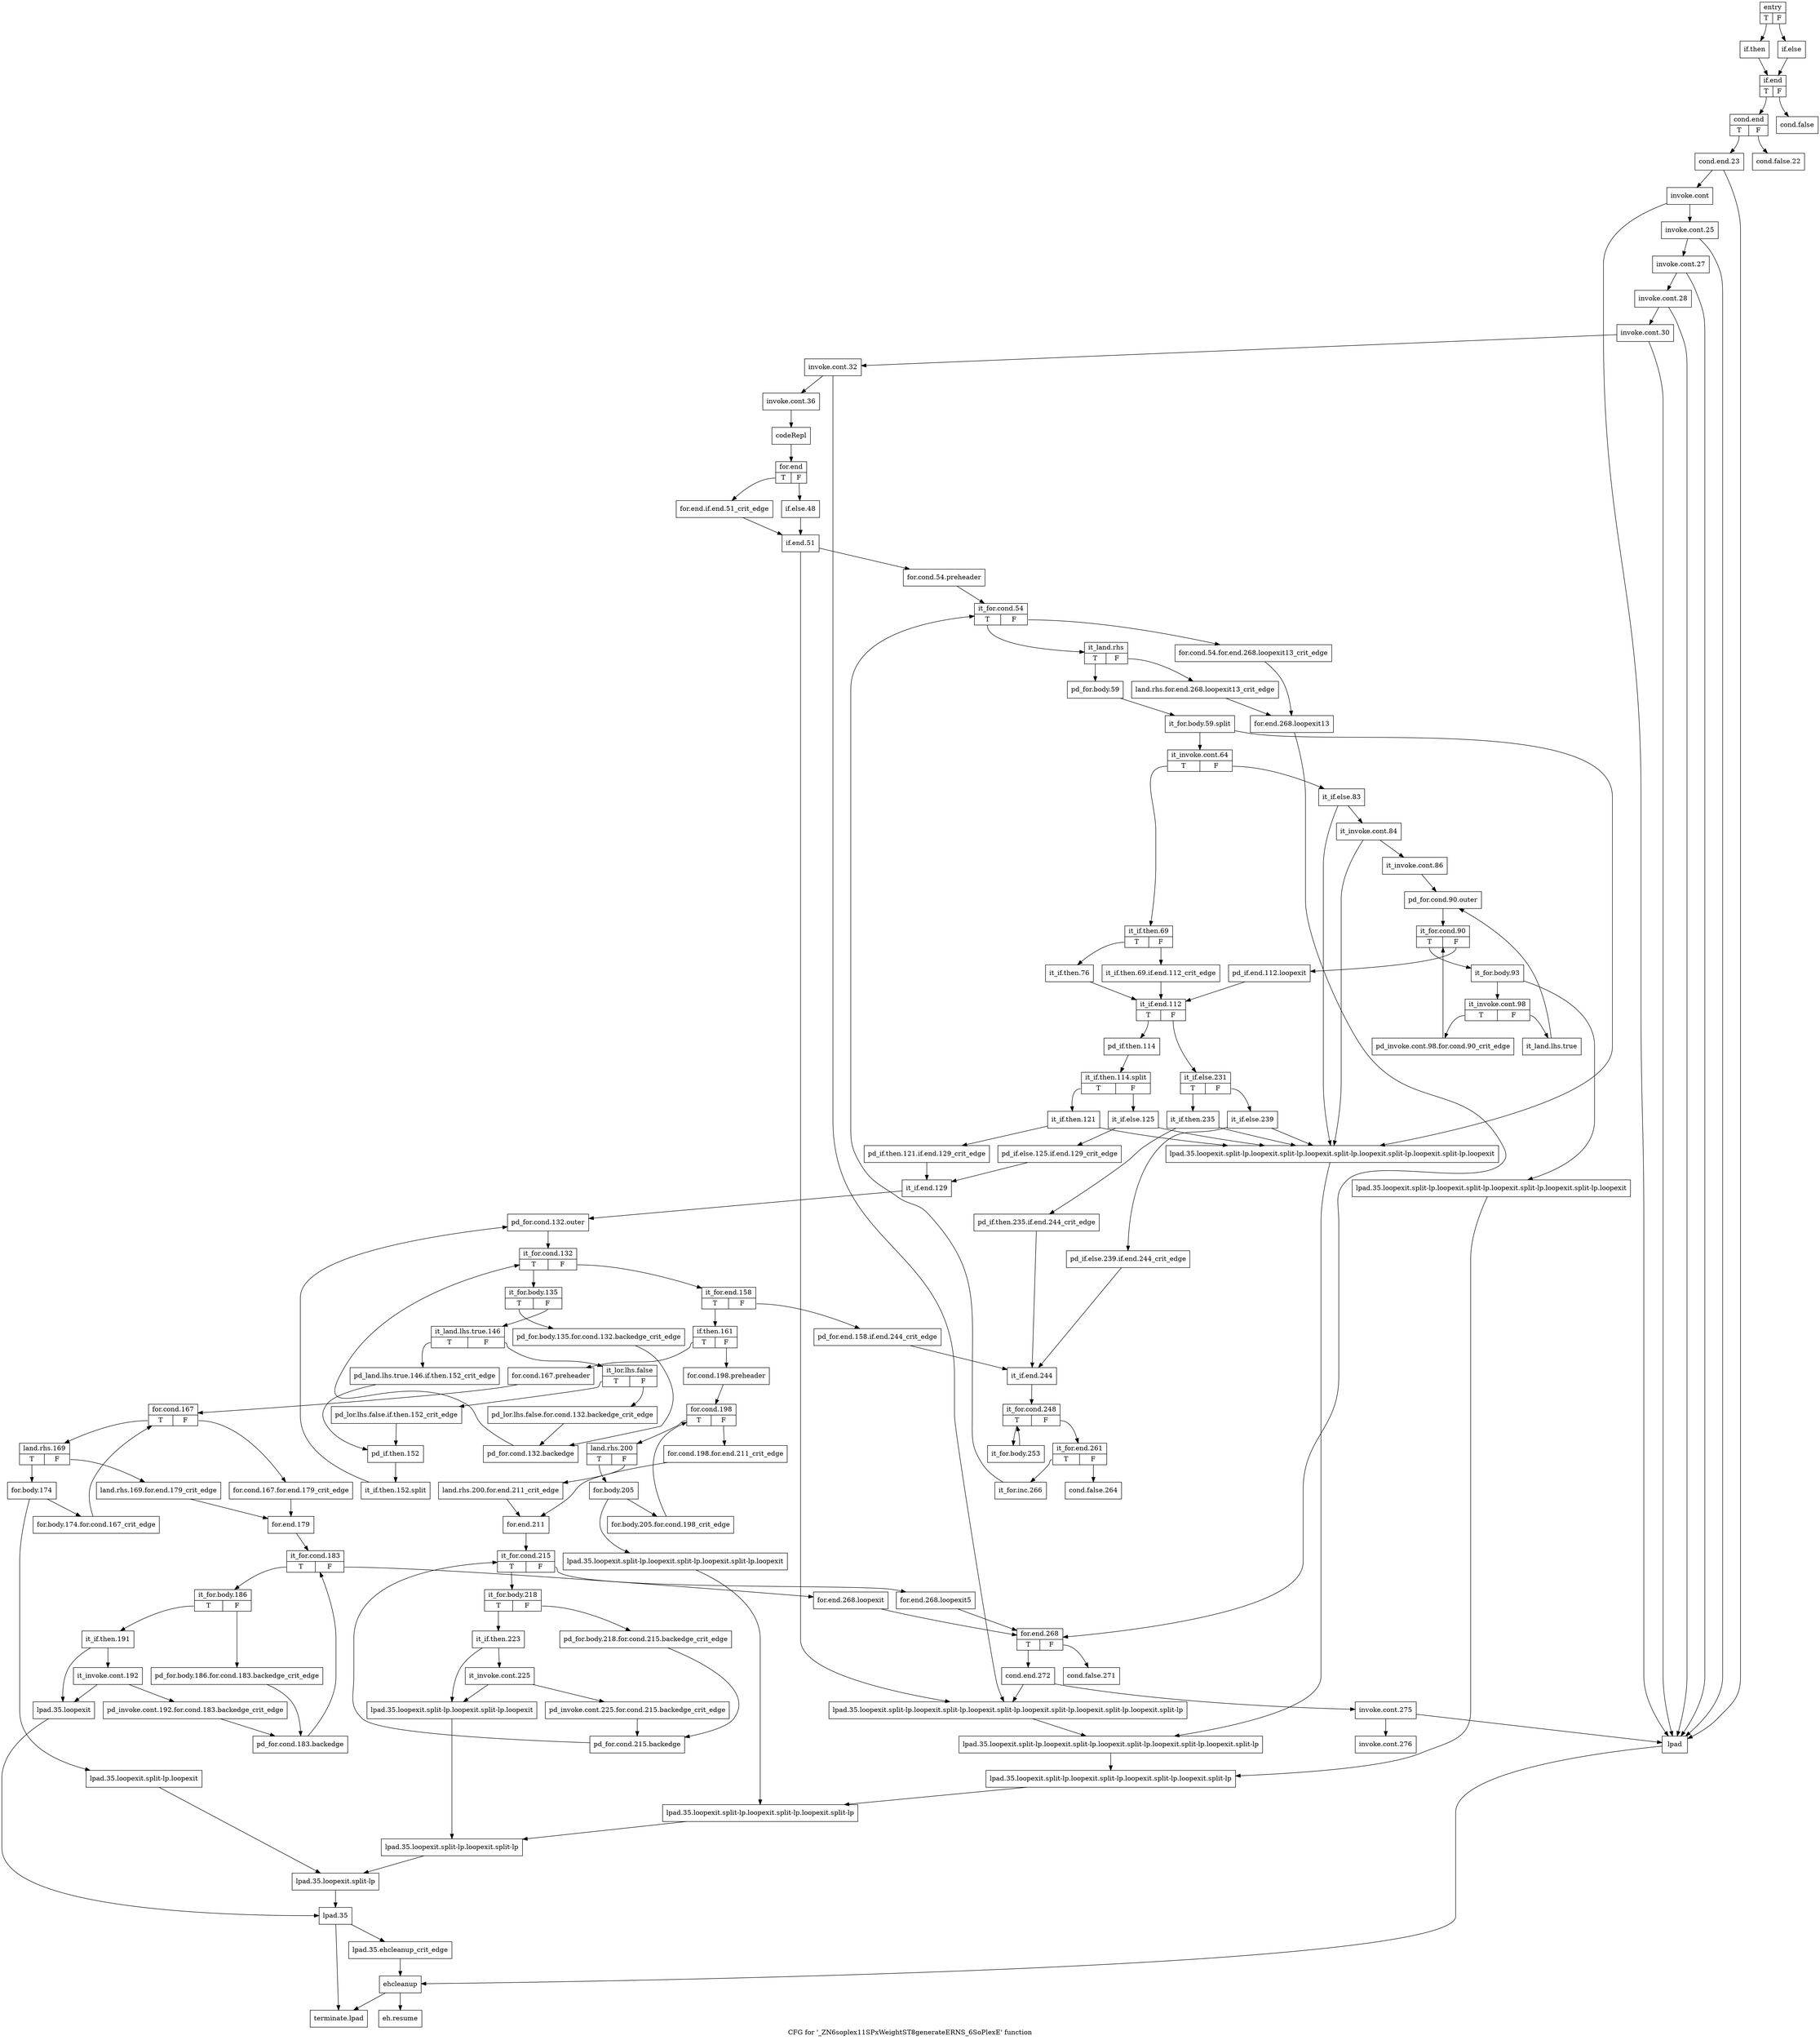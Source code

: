 digraph "CFG for '_ZN6soplex11SPxWeightST8generateERNS_6SoPlexE' function" {
	label="CFG for '_ZN6soplex11SPxWeightST8generateERNS_6SoPlexE' function";

	Node0x2abb990 [shape=record,label="{entry|{<s0>T|<s1>F}}"];
	Node0x2abb990:s0 -> Node0x2ac0320;
	Node0x2abb990:s1 -> Node0x2ac0370;
	Node0x2ac0320 [shape=record,label="{if.then}"];
	Node0x2ac0320 -> Node0x2ac03c0;
	Node0x2ac0370 [shape=record,label="{if.else}"];
	Node0x2ac0370 -> Node0x2ac03c0;
	Node0x2ac03c0 [shape=record,label="{if.end|{<s0>T|<s1>F}}"];
	Node0x2ac03c0:s0 -> Node0x2ac0460;
	Node0x2ac03c0:s1 -> Node0x2ac0410;
	Node0x2ac0410 [shape=record,label="{cond.false}"];
	Node0x2ac0460 [shape=record,label="{cond.end|{<s0>T|<s1>F}}"];
	Node0x2ac0460:s0 -> Node0x2ac0500;
	Node0x2ac0460:s1 -> Node0x2ac04b0;
	Node0x2ac04b0 [shape=record,label="{cond.false.22}"];
	Node0x2ac0500 [shape=record,label="{cond.end.23}"];
	Node0x2ac0500 -> Node0x2ac0550;
	Node0x2ac0500 -> Node0x2ac07d0;
	Node0x2ac0550 [shape=record,label="{invoke.cont}"];
	Node0x2ac0550 -> Node0x2ac05a0;
	Node0x2ac0550 -> Node0x2ac07d0;
	Node0x2ac05a0 [shape=record,label="{invoke.cont.25}"];
	Node0x2ac05a0 -> Node0x2ac05f0;
	Node0x2ac05a0 -> Node0x2ac07d0;
	Node0x2ac05f0 [shape=record,label="{invoke.cont.27}"];
	Node0x2ac05f0 -> Node0x2ac0640;
	Node0x2ac05f0 -> Node0x2ac07d0;
	Node0x2ac0640 [shape=record,label="{invoke.cont.28}"];
	Node0x2ac0640 -> Node0x2ac0690;
	Node0x2ac0640 -> Node0x2ac07d0;
	Node0x2ac0690 [shape=record,label="{invoke.cont.30}"];
	Node0x2ac0690 -> Node0x2ac06e0;
	Node0x2ac0690 -> Node0x2ac07d0;
	Node0x2ac06e0 [shape=record,label="{invoke.cont.32}"];
	Node0x2ac06e0 -> Node0x2ac0730;
	Node0x2ac06e0 -> Node0x2ac0a00;
	Node0x2ac0730 [shape=record,label="{invoke.cont.36}"];
	Node0x2ac0730 -> Node0x2ac0780;
	Node0x2ac0780 [shape=record,label="{codeRepl}"];
	Node0x2ac0780 -> Node0x2ac0c80;
	Node0x2ac07d0 [shape=record,label="{lpad}"];
	Node0x2ac07d0 -> Node0x2ac29e0;
	Node0x2ac0820 [shape=record,label="{lpad.35.loopexit}"];
	Node0x2ac0820 -> Node0x2ac0be0;
	Node0x2ac0870 [shape=record,label="{lpad.35.loopexit.split-lp.loopexit}"];
	Node0x2ac0870 -> Node0x2ac0b90;
	Node0x2ac08c0 [shape=record,label="{lpad.35.loopexit.split-lp.loopexit.split-lp.loopexit}"];
	Node0x2ac08c0 -> Node0x2ac0b40;
	Node0x2ac0910 [shape=record,label="{lpad.35.loopexit.split-lp.loopexit.split-lp.loopexit.split-lp.loopexit}"];
	Node0x2ac0910 -> Node0x2ac0af0;
	Node0x2ac0960 [shape=record,label="{lpad.35.loopexit.split-lp.loopexit.split-lp.loopexit.split-lp.loopexit.split-lp.loopexit}"];
	Node0x2ac0960 -> Node0x2ac0aa0;
	Node0x2ac09b0 [shape=record,label="{lpad.35.loopexit.split-lp.loopexit.split-lp.loopexit.split-lp.loopexit.split-lp.loopexit.split-lp.loopexit}"];
	Node0x2ac09b0 -> Node0x2ac0a50;
	Node0x2ac0a00 [shape=record,label="{lpad.35.loopexit.split-lp.loopexit.split-lp.loopexit.split-lp.loopexit.split-lp.loopexit.split-lp.loopexit.split-lp}"];
	Node0x2ac0a00 -> Node0x2ac0a50;
	Node0x2ac0a50 [shape=record,label="{lpad.35.loopexit.split-lp.loopexit.split-lp.loopexit.split-lp.loopexit.split-lp.loopexit.split-lp}"];
	Node0x2ac0a50 -> Node0x2ac0aa0;
	Node0x2ac0aa0 [shape=record,label="{lpad.35.loopexit.split-lp.loopexit.split-lp.loopexit.split-lp.loopexit.split-lp}"];
	Node0x2ac0aa0 -> Node0x2ac0af0;
	Node0x2ac0af0 [shape=record,label="{lpad.35.loopexit.split-lp.loopexit.split-lp.loopexit.split-lp}"];
	Node0x2ac0af0 -> Node0x2ac0b40;
	Node0x2ac0b40 [shape=record,label="{lpad.35.loopexit.split-lp.loopexit.split-lp}"];
	Node0x2ac0b40 -> Node0x2ac0b90;
	Node0x2ac0b90 [shape=record,label="{lpad.35.loopexit.split-lp}"];
	Node0x2ac0b90 -> Node0x2ac0be0;
	Node0x2ac0be0 [shape=record,label="{lpad.35}"];
	Node0x2ac0be0 -> Node0x2ac0c30;
	Node0x2ac0be0 -> Node0x2ac2a80;
	Node0x2ac0c30 [shape=record,label="{lpad.35.ehcleanup_crit_edge}"];
	Node0x2ac0c30 -> Node0x2ac29e0;
	Node0x2ac0c80 [shape=record,label="{for.end|{<s0>T|<s1>F}}"];
	Node0x2ac0c80:s0 -> Node0x2ac0cd0;
	Node0x2ac0c80:s1 -> Node0x2ac0d20;
	Node0x2ac0cd0 [shape=record,label="{for.end.if.end.51_crit_edge}"];
	Node0x2ac0cd0 -> Node0x2ac0d70;
	Node0x2ac0d20 [shape=record,label="{if.else.48}"];
	Node0x2ac0d20 -> Node0x2ac0d70;
	Node0x2ac0d70 [shape=record,label="{if.end.51}"];
	Node0x2ac0d70 -> Node0x2ac0dc0;
	Node0x2ac0d70 -> Node0x2ac0a00;
	Node0x2ac0dc0 [shape=record,label="{for.cond.54.preheader}"];
	Node0x2ac0dc0 -> Node0x2ac0e10;
	Node0x2ac0e10 [shape=record,label="{it_for.cond.54|{<s0>T|<s1>F}}"];
	Node0x2ac0e10:s0 -> Node0x2ac0eb0;
	Node0x2ac0e10:s1 -> Node0x2ac0e60;
	Node0x2ac0e60 [shape=record,label="{for.cond.54.for.end.268.loopexit13_crit_edge}"];
	Node0x2ac0e60 -> Node0x2ac2800;
	Node0x2ac0eb0 [shape=record,label="{it_land.rhs|{<s0>T|<s1>F}}"];
	Node0x2ac0eb0:s0 -> Node0x2ac0f50;
	Node0x2ac0eb0:s1 -> Node0x2ac0f00;
	Node0x2ac0f00 [shape=record,label="{land.rhs.for.end.268.loopexit13_crit_edge}"];
	Node0x2ac0f00 -> Node0x2ac2800;
	Node0x2ac0f50 [shape=record,label="{pd_for.body.59}"];
	Node0x2ac0f50 -> Node0x3434f80;
	Node0x3434f80 [shape=record,label="{it_for.body.59.split}"];
	Node0x3434f80 -> Node0x2ac0fa0;
	Node0x3434f80 -> Node0x2ac09b0;
	Node0x2ac0fa0 [shape=record,label="{it_invoke.cont.64|{<s0>T|<s1>F}}"];
	Node0x2ac0fa0:s0 -> Node0x2ac0ff0;
	Node0x2ac0fa0:s1 -> Node0x2ac10e0;
	Node0x2ac0ff0 [shape=record,label="{it_if.then.69|{<s0>T|<s1>F}}"];
	Node0x2ac0ff0:s0 -> Node0x2ac1090;
	Node0x2ac0ff0:s1 -> Node0x2ac1040;
	Node0x2ac1040 [shape=record,label="{it_if.then.69.if.end.112_crit_edge}"];
	Node0x2ac1040 -> Node0x2ac1400;
	Node0x2ac1090 [shape=record,label="{it_if.then.76}"];
	Node0x2ac1090 -> Node0x2ac1400;
	Node0x2ac10e0 [shape=record,label="{it_if.else.83}"];
	Node0x2ac10e0 -> Node0x2ac1130;
	Node0x2ac10e0 -> Node0x2ac09b0;
	Node0x2ac1130 [shape=record,label="{it_invoke.cont.84}"];
	Node0x2ac1130 -> Node0x2ac1180;
	Node0x2ac1130 -> Node0x2ac09b0;
	Node0x2ac1180 [shape=record,label="{it_invoke.cont.86}"];
	Node0x2ac1180 -> Node0x2ac11d0;
	Node0x2ac11d0 [shape=record,label="{pd_for.cond.90.outer}"];
	Node0x2ac11d0 -> Node0x2ac1220;
	Node0x2ac1220 [shape=record,label="{it_for.cond.90|{<s0>T|<s1>F}}"];
	Node0x2ac1220:s0 -> Node0x2ac1270;
	Node0x2ac1220:s1 -> Node0x2ac13b0;
	Node0x2ac1270 [shape=record,label="{it_for.body.93}"];
	Node0x2ac1270 -> Node0x2ac12c0;
	Node0x2ac1270 -> Node0x2ac0960;
	Node0x2ac12c0 [shape=record,label="{it_invoke.cont.98|{<s0>T|<s1>F}}"];
	Node0x2ac12c0:s0 -> Node0x2ac1310;
	Node0x2ac12c0:s1 -> Node0x2ac1360;
	Node0x2ac1310 [shape=record,label="{pd_invoke.cont.98.for.cond.90_crit_edge}"];
	Node0x2ac1310 -> Node0x2ac1220;
	Node0x2ac1360 [shape=record,label="{it_land.lhs.true}"];
	Node0x2ac1360 -> Node0x2ac11d0;
	Node0x2ac13b0 [shape=record,label="{pd_if.end.112.loopexit}"];
	Node0x2ac13b0 -> Node0x2ac1400;
	Node0x2ac1400 [shape=record,label="{it_if.end.112|{<s0>T|<s1>F}}"];
	Node0x2ac1400:s0 -> Node0x2ac1450;
	Node0x2ac1400:s1 -> Node0x2ac23f0;
	Node0x2ac1450 [shape=record,label="{pd_if.then.114}"];
	Node0x2ac1450 -> Node0x3434e50;
	Node0x3434e50 [shape=record,label="{it_if.then.114.split|{<s0>T|<s1>F}}"];
	Node0x3434e50:s0 -> Node0x2ac14a0;
	Node0x3434e50:s1 -> Node0x2ac1540;
	Node0x2ac14a0 [shape=record,label="{it_if.then.121}"];
	Node0x2ac14a0 -> Node0x2ac14f0;
	Node0x2ac14a0 -> Node0x2ac09b0;
	Node0x2ac14f0 [shape=record,label="{pd_if.then.121.if.end.129_crit_edge}"];
	Node0x2ac14f0 -> Node0x2ac15e0;
	Node0x2ac1540 [shape=record,label="{it_if.else.125}"];
	Node0x2ac1540 -> Node0x2ac1590;
	Node0x2ac1540 -> Node0x2ac09b0;
	Node0x2ac1590 [shape=record,label="{pd_if.else.125.if.end.129_crit_edge}"];
	Node0x2ac1590 -> Node0x2ac15e0;
	Node0x2ac15e0 [shape=record,label="{it_if.end.129}"];
	Node0x2ac15e0 -> Node0x2ac1630;
	Node0x2ac1630 [shape=record,label="{pd_for.cond.132.outer}"];
	Node0x2ac1630 -> Node0x2ac1680;
	Node0x2ac1680 [shape=record,label="{it_for.cond.132|{<s0>T|<s1>F}}"];
	Node0x2ac1680:s0 -> Node0x2ac16d0;
	Node0x2ac1680:s1 -> Node0x2ac19a0;
	Node0x2ac16d0 [shape=record,label="{it_for.body.135|{<s0>T|<s1>F}}"];
	Node0x2ac16d0:s0 -> Node0x2ac1720;
	Node0x2ac16d0:s1 -> Node0x2ac1770;
	Node0x2ac1720 [shape=record,label="{pd_for.body.135.for.cond.132.backedge_crit_edge}"];
	Node0x2ac1720 -> Node0x2ac1900;
	Node0x2ac1770 [shape=record,label="{it_land.lhs.true.146|{<s0>T|<s1>F}}"];
	Node0x2ac1770:s0 -> Node0x2ac17c0;
	Node0x2ac1770:s1 -> Node0x2ac1810;
	Node0x2ac17c0 [shape=record,label="{pd_land.lhs.true.146.if.then.152_crit_edge}"];
	Node0x2ac17c0 -> Node0x2ac1950;
	Node0x2ac1810 [shape=record,label="{it_lor.lhs.false|{<s0>T|<s1>F}}"];
	Node0x2ac1810:s0 -> Node0x2ac18b0;
	Node0x2ac1810:s1 -> Node0x2ac1860;
	Node0x2ac1860 [shape=record,label="{pd_lor.lhs.false.for.cond.132.backedge_crit_edge}"];
	Node0x2ac1860 -> Node0x2ac1900;
	Node0x2ac18b0 [shape=record,label="{pd_lor.lhs.false.if.then.152_crit_edge}"];
	Node0x2ac18b0 -> Node0x2ac1950;
	Node0x2ac1900 [shape=record,label="{pd_for.cond.132.backedge}"];
	Node0x2ac1900 -> Node0x2ac1680;
	Node0x2ac1950 [shape=record,label="{pd_if.then.152}"];
	Node0x2ac1950 -> Node0x3434ea0;
	Node0x3434ea0 [shape=record,label="{it_if.then.152.split}"];
	Node0x3434ea0 -> Node0x2ac1630;
	Node0x2ac19a0 [shape=record,label="{it_for.end.158|{<s0>T|<s1>F}}"];
	Node0x2ac19a0:s0 -> Node0x2ac1a40;
	Node0x2ac19a0:s1 -> Node0x2ac19f0;
	Node0x2ac19f0 [shape=record,label="{pd_for.end.158.if.end.244_crit_edge}"];
	Node0x2ac19f0 -> Node0x2ac2580;
	Node0x2ac1a40 [shape=record,label="{if.then.161|{<s0>T|<s1>F}}"];
	Node0x2ac1a40:s0 -> Node0x2ac1ae0;
	Node0x2ac1a40:s1 -> Node0x2ac1a90;
	Node0x2ac1a90 [shape=record,label="{for.cond.198.preheader}"];
	Node0x2ac1a90 -> Node0x2ac1f90;
	Node0x2ac1ae0 [shape=record,label="{for.cond.167.preheader}"];
	Node0x2ac1ae0 -> Node0x2ac1b30;
	Node0x2ac1b30 [shape=record,label="{for.cond.167|{<s0>T|<s1>F}}"];
	Node0x2ac1b30:s0 -> Node0x2ac1bd0;
	Node0x2ac1b30:s1 -> Node0x2ac1b80;
	Node0x2ac1b80 [shape=record,label="{for.cond.167.for.end.179_crit_edge}"];
	Node0x2ac1b80 -> Node0x2ac1d10;
	Node0x2ac1bd0 [shape=record,label="{land.rhs.169|{<s0>T|<s1>F}}"];
	Node0x2ac1bd0:s0 -> Node0x2ac1c70;
	Node0x2ac1bd0:s1 -> Node0x2ac1c20;
	Node0x2ac1c20 [shape=record,label="{land.rhs.169.for.end.179_crit_edge}"];
	Node0x2ac1c20 -> Node0x2ac1d10;
	Node0x2ac1c70 [shape=record,label="{for.body.174}"];
	Node0x2ac1c70 -> Node0x2ac1cc0;
	Node0x2ac1c70 -> Node0x2ac0870;
	Node0x2ac1cc0 [shape=record,label="{for.body.174.for.cond.167_crit_edge}"];
	Node0x2ac1cc0 -> Node0x2ac1b30;
	Node0x2ac1d10 [shape=record,label="{for.end.179}"];
	Node0x2ac1d10 -> Node0x2ac1d60;
	Node0x2ac1d60 [shape=record,label="{it_for.cond.183|{<s0>T|<s1>F}}"];
	Node0x2ac1d60:s0 -> Node0x2ac1db0;
	Node0x2ac1d60:s1 -> Node0x2ac2760;
	Node0x2ac1db0 [shape=record,label="{it_for.body.186|{<s0>T|<s1>F}}"];
	Node0x2ac1db0:s0 -> Node0x2ac1e50;
	Node0x2ac1db0:s1 -> Node0x2ac1e00;
	Node0x2ac1e00 [shape=record,label="{pd_for.body.186.for.cond.183.backedge_crit_edge}"];
	Node0x2ac1e00 -> Node0x2ac1f40;
	Node0x2ac1e50 [shape=record,label="{it_if.then.191}"];
	Node0x2ac1e50 -> Node0x2ac1ea0;
	Node0x2ac1e50 -> Node0x2ac0820;
	Node0x2ac1ea0 [shape=record,label="{it_invoke.cont.192}"];
	Node0x2ac1ea0 -> Node0x2ac1ef0;
	Node0x2ac1ea0 -> Node0x2ac0820;
	Node0x2ac1ef0 [shape=record,label="{pd_invoke.cont.192.for.cond.183.backedge_crit_edge}"];
	Node0x2ac1ef0 -> Node0x2ac1f40;
	Node0x2ac1f40 [shape=record,label="{pd_for.cond.183.backedge}"];
	Node0x2ac1f40 -> Node0x2ac1d60;
	Node0x2ac1f90 [shape=record,label="{for.cond.198|{<s0>T|<s1>F}}"];
	Node0x2ac1f90:s0 -> Node0x2ac2030;
	Node0x2ac1f90:s1 -> Node0x2ac1fe0;
	Node0x2ac1fe0 [shape=record,label="{for.cond.198.for.end.211_crit_edge}"];
	Node0x2ac1fe0 -> Node0x2ac2170;
	Node0x2ac2030 [shape=record,label="{land.rhs.200|{<s0>T|<s1>F}}"];
	Node0x2ac2030:s0 -> Node0x2ac20d0;
	Node0x2ac2030:s1 -> Node0x2ac2080;
	Node0x2ac2080 [shape=record,label="{land.rhs.200.for.end.211_crit_edge}"];
	Node0x2ac2080 -> Node0x2ac2170;
	Node0x2ac20d0 [shape=record,label="{for.body.205}"];
	Node0x2ac20d0 -> Node0x2ac2120;
	Node0x2ac20d0 -> Node0x2ac0910;
	Node0x2ac2120 [shape=record,label="{for.body.205.for.cond.198_crit_edge}"];
	Node0x2ac2120 -> Node0x2ac1f90;
	Node0x2ac2170 [shape=record,label="{for.end.211}"];
	Node0x2ac2170 -> Node0x2ac21c0;
	Node0x2ac21c0 [shape=record,label="{it_for.cond.215|{<s0>T|<s1>F}}"];
	Node0x2ac21c0:s0 -> Node0x2ac2210;
	Node0x2ac21c0:s1 -> Node0x2ac27b0;
	Node0x2ac2210 [shape=record,label="{it_for.body.218|{<s0>T|<s1>F}}"];
	Node0x2ac2210:s0 -> Node0x2ac22b0;
	Node0x2ac2210:s1 -> Node0x2ac2260;
	Node0x2ac2260 [shape=record,label="{pd_for.body.218.for.cond.215.backedge_crit_edge}"];
	Node0x2ac2260 -> Node0x2ac23a0;
	Node0x2ac22b0 [shape=record,label="{it_if.then.223}"];
	Node0x2ac22b0 -> Node0x2ac2300;
	Node0x2ac22b0 -> Node0x2ac08c0;
	Node0x2ac2300 [shape=record,label="{it_invoke.cont.225}"];
	Node0x2ac2300 -> Node0x2ac2350;
	Node0x2ac2300 -> Node0x2ac08c0;
	Node0x2ac2350 [shape=record,label="{pd_invoke.cont.225.for.cond.215.backedge_crit_edge}"];
	Node0x2ac2350 -> Node0x2ac23a0;
	Node0x2ac23a0 [shape=record,label="{pd_for.cond.215.backedge}"];
	Node0x2ac23a0 -> Node0x2ac21c0;
	Node0x2ac23f0 [shape=record,label="{it_if.else.231|{<s0>T|<s1>F}}"];
	Node0x2ac23f0:s0 -> Node0x2ac2440;
	Node0x2ac23f0:s1 -> Node0x2ac24e0;
	Node0x2ac2440 [shape=record,label="{it_if.then.235}"];
	Node0x2ac2440 -> Node0x2ac2490;
	Node0x2ac2440 -> Node0x2ac09b0;
	Node0x2ac2490 [shape=record,label="{pd_if.then.235.if.end.244_crit_edge}"];
	Node0x2ac2490 -> Node0x2ac2580;
	Node0x2ac24e0 [shape=record,label="{it_if.else.239}"];
	Node0x2ac24e0 -> Node0x2ac2530;
	Node0x2ac24e0 -> Node0x2ac09b0;
	Node0x2ac2530 [shape=record,label="{pd_if.else.239.if.end.244_crit_edge}"];
	Node0x2ac2530 -> Node0x2ac2580;
	Node0x2ac2580 [shape=record,label="{it_if.end.244}"];
	Node0x2ac2580 -> Node0x2ac25d0;
	Node0x2ac25d0 [shape=record,label="{it_for.cond.248|{<s0>T|<s1>F}}"];
	Node0x2ac25d0:s0 -> Node0x2ac2620;
	Node0x2ac25d0:s1 -> Node0x2ac2670;
	Node0x2ac2620 [shape=record,label="{it_for.body.253}"];
	Node0x2ac2620 -> Node0x2ac25d0;
	Node0x2ac2670 [shape=record,label="{it_for.end.261|{<s0>T|<s1>F}}"];
	Node0x2ac2670:s0 -> Node0x2ac2710;
	Node0x2ac2670:s1 -> Node0x2ac26c0;
	Node0x2ac26c0 [shape=record,label="{cond.false.264}"];
	Node0x2ac2710 [shape=record,label="{it_for.inc.266}"];
	Node0x2ac2710 -> Node0x2ac0e10;
	Node0x2ac2760 [shape=record,label="{for.end.268.loopexit}"];
	Node0x2ac2760 -> Node0x2ac2850;
	Node0x2ac27b0 [shape=record,label="{for.end.268.loopexit5}"];
	Node0x2ac27b0 -> Node0x2ac2850;
	Node0x2ac2800 [shape=record,label="{for.end.268.loopexit13}"];
	Node0x2ac2800 -> Node0x2ac2850;
	Node0x2ac2850 [shape=record,label="{for.end.268|{<s0>T|<s1>F}}"];
	Node0x2ac2850:s0 -> Node0x2ac28f0;
	Node0x2ac2850:s1 -> Node0x2ac28a0;
	Node0x2ac28a0 [shape=record,label="{cond.false.271}"];
	Node0x2ac28f0 [shape=record,label="{cond.end.272}"];
	Node0x2ac28f0 -> Node0x2ac2940;
	Node0x2ac28f0 -> Node0x2ac0a00;
	Node0x2ac2940 [shape=record,label="{invoke.cont.275}"];
	Node0x2ac2940 -> Node0x2ac2990;
	Node0x2ac2940 -> Node0x2ac07d0;
	Node0x2ac2990 [shape=record,label="{invoke.cont.276}"];
	Node0x2ac29e0 [shape=record,label="{ehcleanup}"];
	Node0x2ac29e0 -> Node0x2ac2a30;
	Node0x2ac29e0 -> Node0x2ac2a80;
	Node0x2ac2a30 [shape=record,label="{eh.resume}"];
	Node0x2ac2a80 [shape=record,label="{terminate.lpad}"];
}
